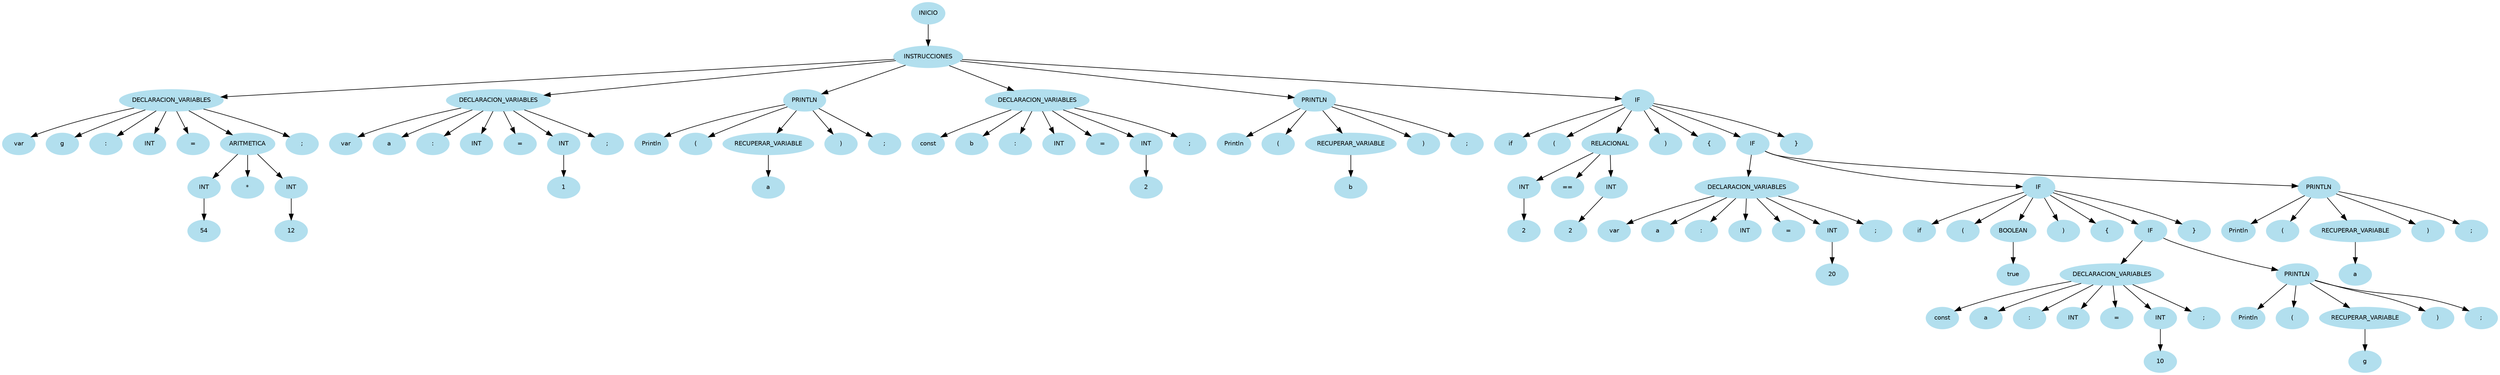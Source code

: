 digraph arbolAST{
node [shape=oval, style=filled, color=lightblue2, fontname=Helvetica, fontsize=10];
edge [fontname=Helvetica, fontsize=10];
n0[label="INICIO"];
n1[label="INSTRUCCIONES"];
n0 -> n1;
n2[label="DECLARACION_VARIABLES"];
n1 -> n2;
n3[label="var"];
n2 -> n3;
n4[label="g"];
n2 -> n4;
n5[label=":"];
n2 -> n5;
n6[label="INT"];
n2 -> n6;
n7[label="="];
n2 -> n7;
n8[label="ARITMETICA"];
n2 -> n8;
n9[label="INT"];
n8 -> n9;
n10[label="54"];
n9 -> n10;
n11[label="*"];
n8 -> n11;
n12[label="INT"];
n8 -> n12;
n13[label="12"];
n12 -> n13;
n14[label=";"];
n2 -> n14;
n15[label="DECLARACION_VARIABLES"];
n1 -> n15;
n16[label="var"];
n15 -> n16;
n17[label="a"];
n15 -> n17;
n18[label=":"];
n15 -> n18;
n19[label="INT"];
n15 -> n19;
n20[label="="];
n15 -> n20;
n21[label="INT"];
n15 -> n21;
n22[label="1"];
n21 -> n22;
n23[label=";"];
n15 -> n23;
n24[label="PRINTLN"];
n1 -> n24;
n25[label="Println"];
n24 -> n25;
n26[label="("];
n24 -> n26;
n27[label="RECUPERAR_VARIABLE"];
n24 -> n27;
n28[label="a"];
n27 -> n28;
n29[label=")"];
n24 -> n29;
n30[label=";"];
n24 -> n30;
n31[label="DECLARACION_VARIABLES"];
n1 -> n31;
n32[label="const"];
n31 -> n32;
n33[label="b"];
n31 -> n33;
n34[label=":"];
n31 -> n34;
n35[label="INT"];
n31 -> n35;
n36[label="="];
n31 -> n36;
n37[label="INT"];
n31 -> n37;
n38[label="2"];
n37 -> n38;
n39[label=";"];
n31 -> n39;
n40[label="PRINTLN"];
n1 -> n40;
n41[label="Println"];
n40 -> n41;
n42[label="("];
n40 -> n42;
n43[label="RECUPERAR_VARIABLE"];
n40 -> n43;
n44[label="b"];
n43 -> n44;
n45[label=")"];
n40 -> n45;
n46[label=";"];
n40 -> n46;
n47[label="IF"];
n1 -> n47;
n48[label="if"];
n47 -> n48;
n49[label="("];
n47 -> n49;
n50[label="RELACIONAL"];
n47 -> n50;
n51[label="INT"];
n50 -> n51;
n52[label="2"];
n51 -> n52;
n53[label="=="];
n50 -> n53;
n54[label="INT"];
n50 -> n54;
n55[label="2"];
n54 -> n55;
n56[label=")"];
n47 -> n56;
n57[label="{"];
n47 -> n57;
n58[label="IF"];
n47 -> n58;
n59[label="DECLARACION_VARIABLES"];
n58 -> n59;
n60[label="var"];
n59 -> n60;
n61[label="a"];
n59 -> n61;
n62[label=":"];
n59 -> n62;
n63[label="INT"];
n59 -> n63;
n64[label="="];
n59 -> n64;
n65[label="INT"];
n59 -> n65;
n66[label="20"];
n65 -> n66;
n67[label=";"];
n59 -> n67;
n68[label="IF"];
n58 -> n68;
n69[label="if"];
n68 -> n69;
n70[label="("];
n68 -> n70;
n71[label="BOOLEAN"];
n68 -> n71;
n72[label="true"];
n71 -> n72;
n73[label=")"];
n68 -> n73;
n74[label="{"];
n68 -> n74;
n75[label="IF"];
n68 -> n75;
n76[label="DECLARACION_VARIABLES"];
n75 -> n76;
n77[label="const"];
n76 -> n77;
n78[label="a"];
n76 -> n78;
n79[label=":"];
n76 -> n79;
n80[label="INT"];
n76 -> n80;
n81[label="="];
n76 -> n81;
n82[label="INT"];
n76 -> n82;
n83[label="10"];
n82 -> n83;
n84[label=";"];
n76 -> n84;
n85[label="PRINTLN"];
n75 -> n85;
n86[label="Println"];
n85 -> n86;
n87[label="("];
n85 -> n87;
n88[label="RECUPERAR_VARIABLE"];
n85 -> n88;
n89[label="g"];
n88 -> n89;
n90[label=")"];
n85 -> n90;
n91[label=";"];
n85 -> n91;
n92[label="}"];
n68 -> n92;
n93[label="PRINTLN"];
n58 -> n93;
n94[label="Println"];
n93 -> n94;
n95[label="("];
n93 -> n95;
n96[label="RECUPERAR_VARIABLE"];
n93 -> n96;
n97[label="a"];
n96 -> n97;
n98[label=")"];
n93 -> n98;
n99[label=";"];
n93 -> n99;
n100[label="}"];
n47 -> n100;
}